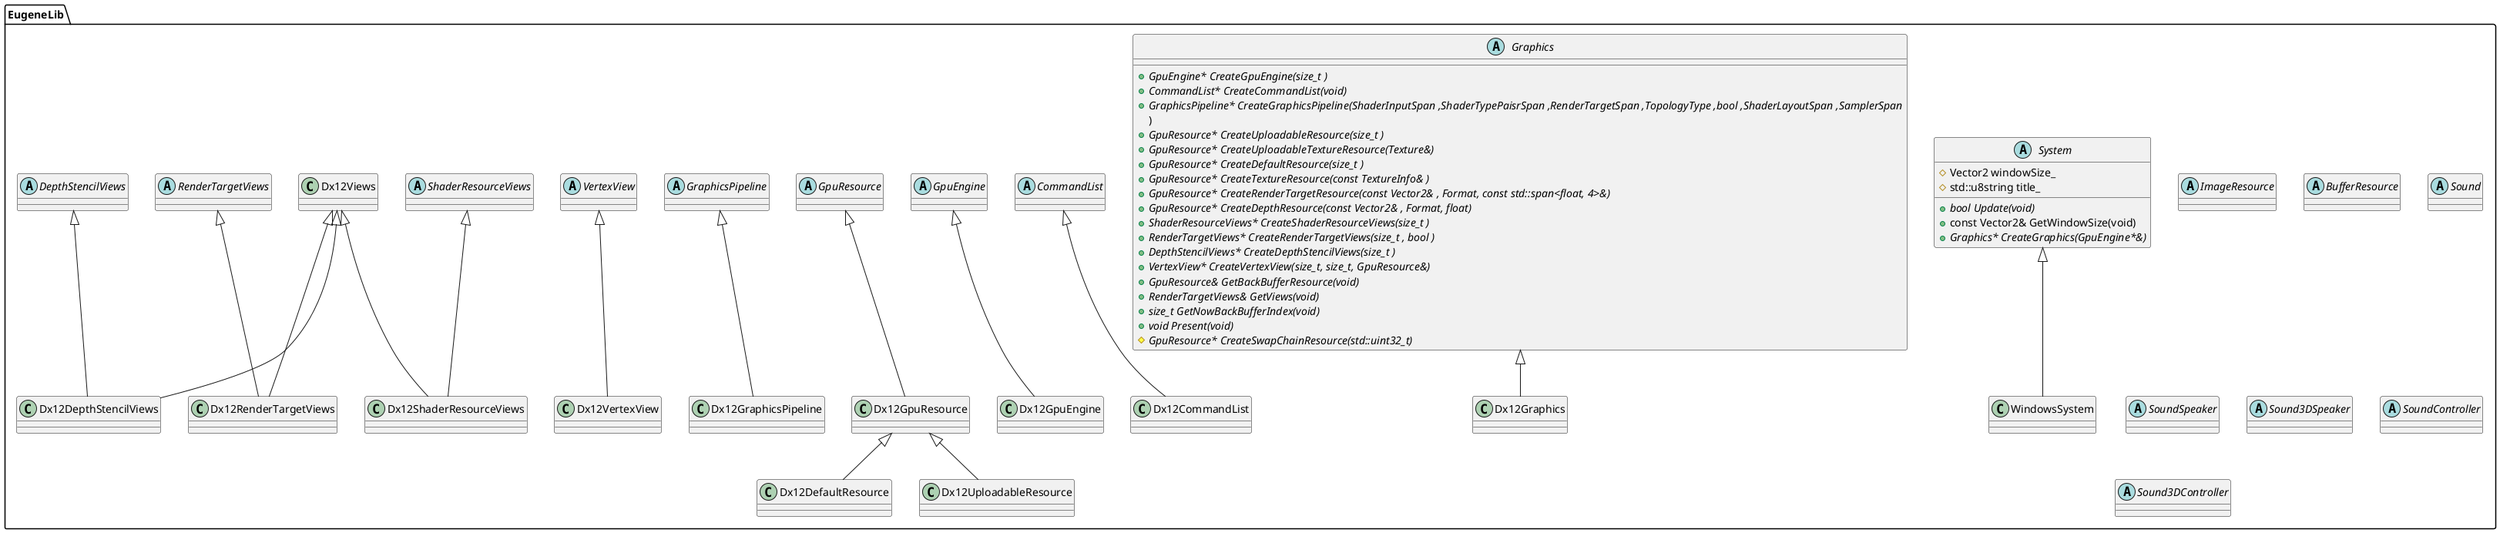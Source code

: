 @startuml ClassDiagram

namespace EugeneLib {

    abstract class System
    {
        + {abstract} bool Update(void)
        +const Vector2& GetWindowSize(void)
        + {abstract} Graphics* CreateGraphics(GpuEngine*&) 
        # Vector2 windowSize_
        # std::u8string title_
    }

    System <|-- WindowsSystem

    abstract class Graphics
    {
        + {abstract} GpuEngine* CreateGpuEngine(size_t )
        + {abstract} CommandList* CreateCommandList(void) 
        + {abstract} GraphicsPipeline* CreateGraphicsPipeline(ShaderInputSpan ,ShaderTypePaisrSpan ,RenderTargetSpan ,TopologyType ,bool ,ShaderLayoutSpan ,SamplerSpan
		)
        + {abstract} GpuResource* CreateUploadableResource(size_t )
        + {abstract} GpuResource* CreateUploadableTextureResource(Texture&)
        + {abstract} GpuResource* CreateDefaultResource(size_t )
        + {abstract} GpuResource* CreateTextureResource(const TextureInfo& )
        + {abstract} GpuResource* CreateRenderTargetResource(const Vector2& , Format, const std::span<float, 4>&)   
        + {abstract} GpuResource* CreateDepthResource(const Vector2& , Format, float) 
        + {abstract} ShaderResourceViews* CreateShaderResourceViews(size_t )
        + {abstract} RenderTargetViews* CreateRenderTargetViews(size_t , bool )
        + {abstract} DepthStencilViews* CreateDepthStencilViews(size_t )
        + {abstract} VertexView* CreateVertexView(size_t, size_t, GpuResource&)
        + {abstract} GpuResource& GetBackBufferResource(void)
        + {abstract} RenderTargetViews& GetViews(void) 
        + {abstract} size_t GetNowBackBufferIndex(void) 
        + {abstract} void Present(void) 
        # {abstract} GpuResource* CreateSwapChainResource(std::uint32_t)

    }

    Graphics <|-- Dx12Graphics

    abstract class CommandList
    {

    }

    CommandList <|-- Dx12CommandList

    abstract class GpuEngine
    {

    }

    GpuEngine <|-- Dx12GpuEngine

    abstract class ImageResource
    {
        
    }

    abstract class BufferResource
    {
        
    }

    abstract class GpuResource
    {

    }

    GpuResource <|-- Dx12GpuResource
    Dx12GpuResource <|-- Dx12DefaultResource
    Dx12GpuResource <|-- Dx12UploadableResource

    abstract class GraphicsPipeline
    {

    }

    GraphicsPipeline <|-- Dx12GraphicsPipeline

    abstract class VertexView
    {

    }

    VertexView <|-- Dx12VertexView

    abstract class ShaderResourceViews
    {

    }

    Dx12Views <|-- Dx12ShaderResourceViews
    ShaderResourceViews <|-- Dx12ShaderResourceViews

    abstract class RenderTargetViews
    {

    }

    Dx12Views <|-- Dx12RenderTargetViews
    RenderTargetViews <|-- Dx12RenderTargetViews

    abstract class DepthStencilViews
    {
        
    }

    Dx12Views <|-- Dx12DepthStencilViews
    DepthStencilViews <|-- Dx12DepthStencilViews

    abstract class Sound
    {

    }


    abstract class SoundSpeaker
    {

    }

    abstract class Sound3DSpeaker
    {

    }

    abstract class SoundController
    {

    }

    abstract class Sound3DController
    {

    }
}
@enduml